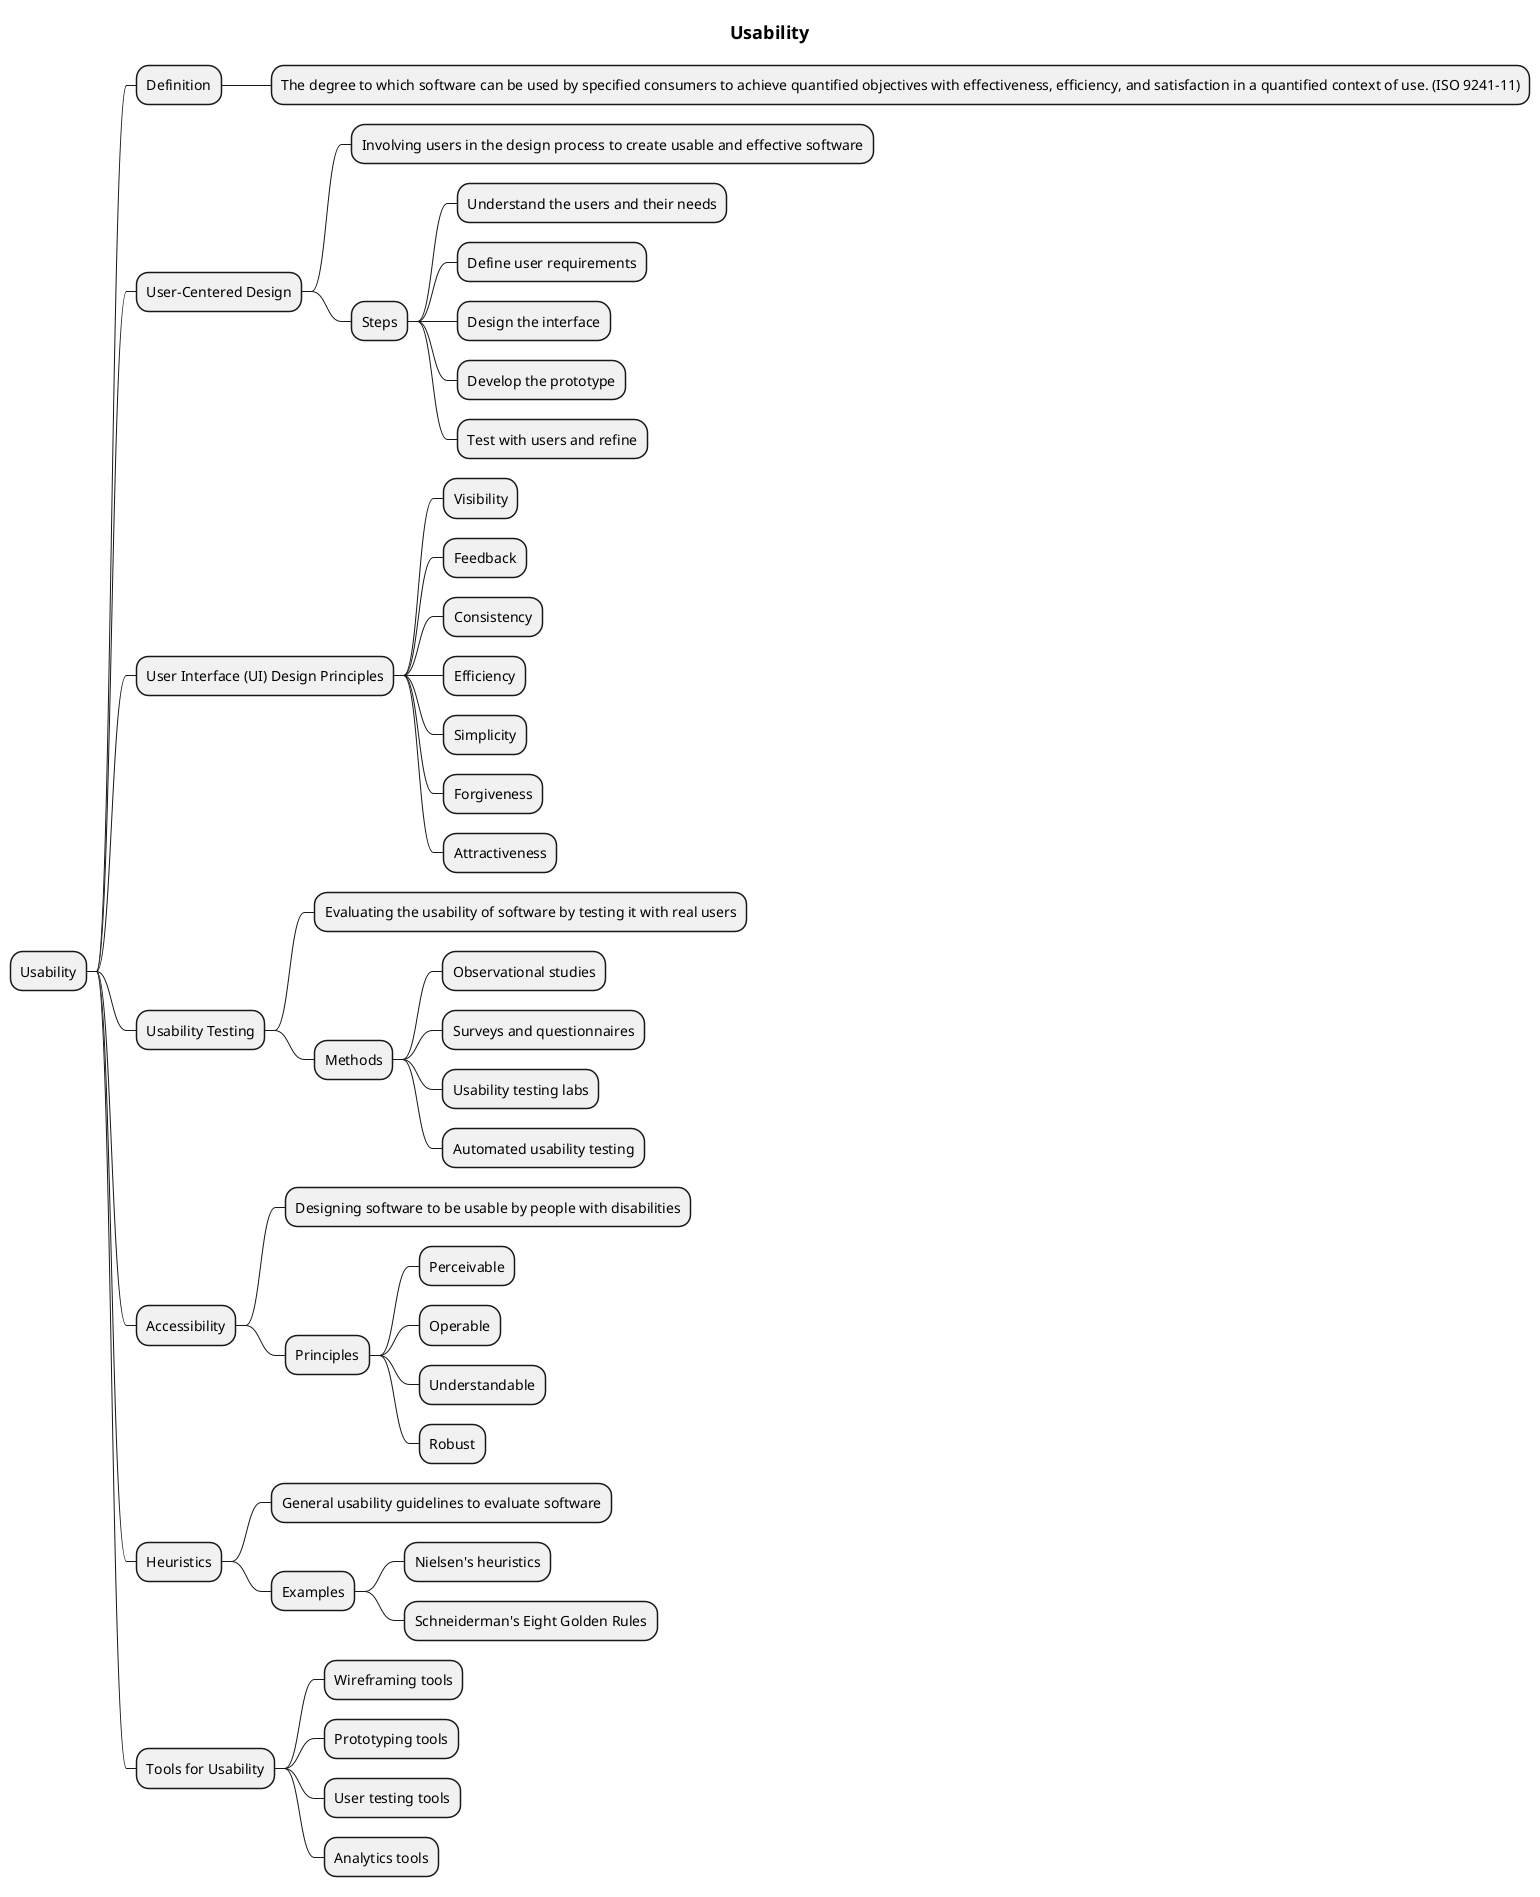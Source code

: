 @startmindmap
title = Usability

* Usability
** Definition
*** The degree to which software can be used by specified consumers to achieve quantified objectives with effectiveness, efficiency, and satisfaction in a quantified context of use. (ISO 9241-11)
** User-Centered Design
*** Involving users in the design process to create usable and effective software
*** Steps
**** Understand the users and their needs
**** Define user requirements
**** Design the interface
**** Develop the prototype
**** Test with users and refine
** User Interface (UI) Design Principles
*** Visibility
*** Feedback
*** Consistency
*** Efficiency
*** Simplicity
*** Forgiveness
*** Attractiveness
** Usability Testing
*** Evaluating the usability of software by testing it with real users
*** Methods
**** Observational studies
**** Surveys and questionnaires
**** Usability testing labs
**** Automated usability testing
** Accessibility
*** Designing software to be usable by people with disabilities
*** Principles
**** Perceivable
**** Operable
**** Understandable
**** Robust
** Heuristics
*** General usability guidelines to evaluate software
*** Examples
**** Nielsen's heuristics
**** Schneiderman's Eight Golden Rules
** Tools for Usability
*** Wireframing tools
*** Prototyping tools
*** User testing tools
*** Analytics tools
@endmindmap
